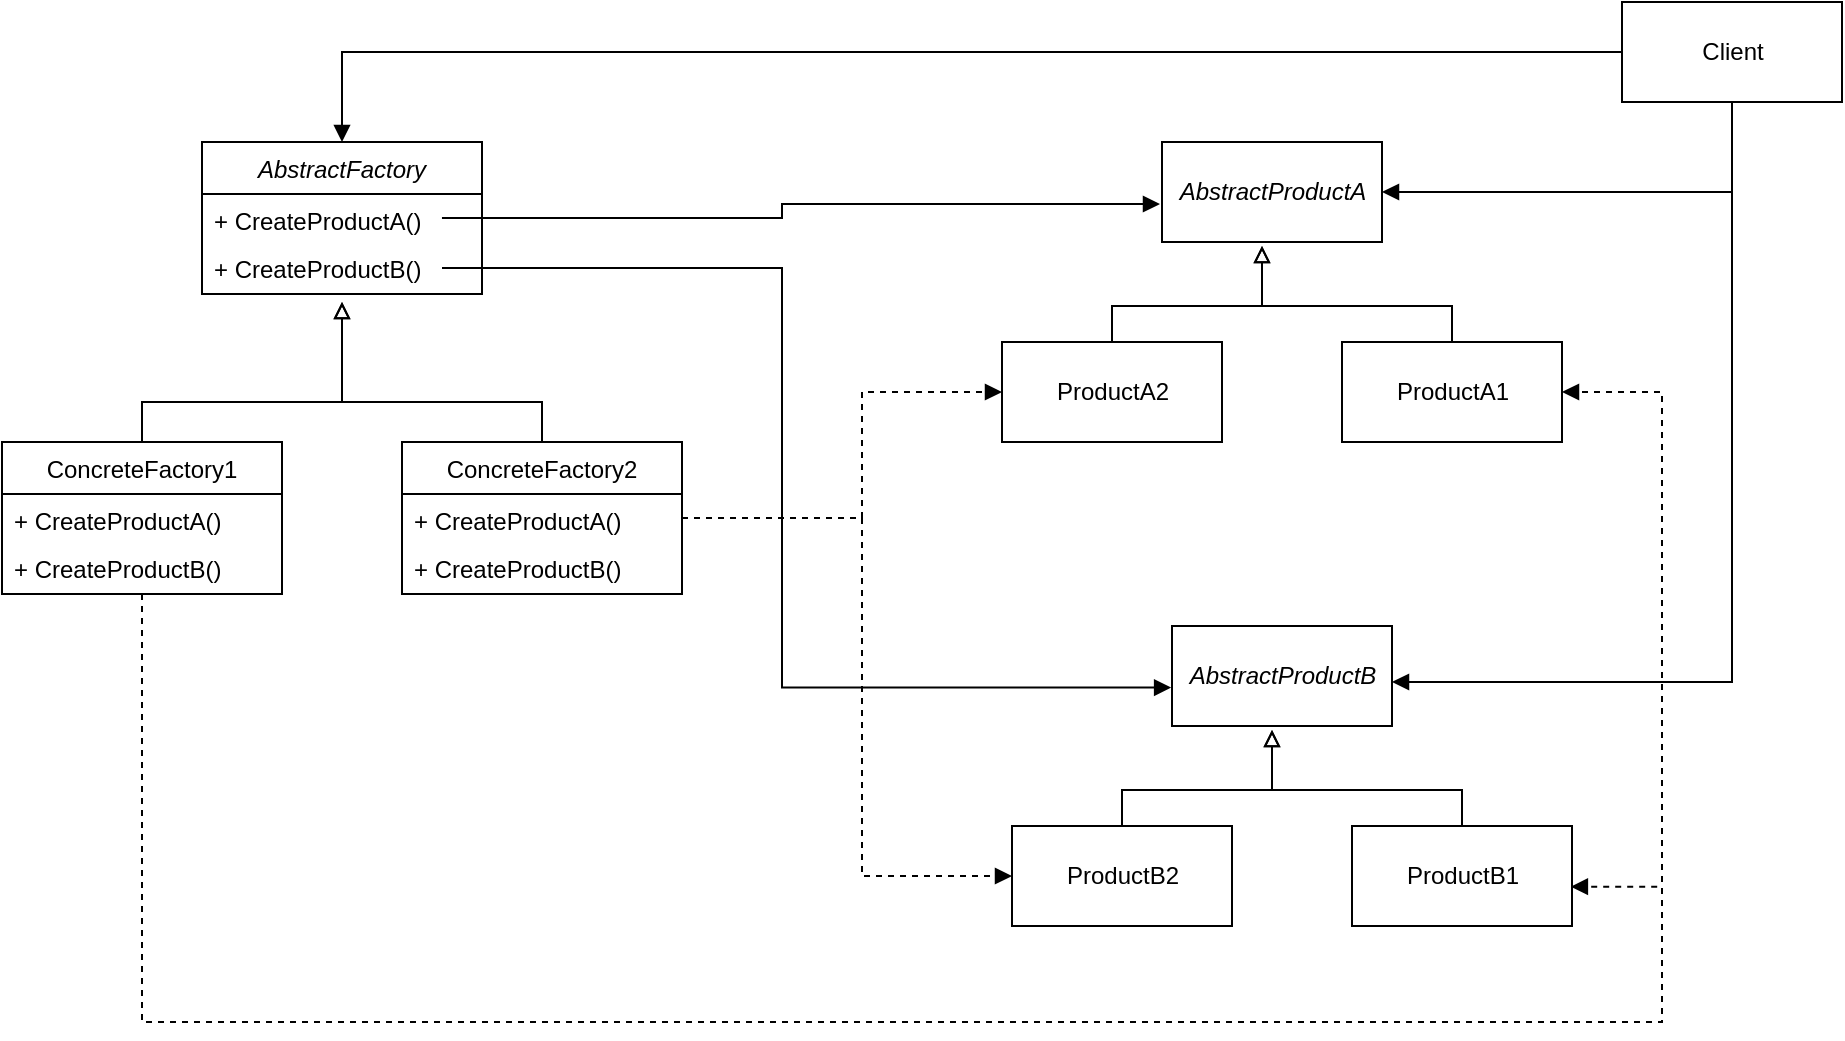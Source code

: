 <mxfile version="10.6.7" type="device"><diagram id="nvT5nl5erfBsQgeJoUbf" name="Page-1"><mxGraphModel dx="1788" dy="568" grid="1" gridSize="10" guides="1" tooltips="1" connect="1" arrows="1" fold="1" page="1" pageScale="1" pageWidth="827" pageHeight="1169" math="0" shadow="0"><root><mxCell id="0"/><mxCell id="1" parent="0"/><mxCell id="mM0XGka638F_aBV-79Ox-31" style="edgeStyle=orthogonalEdgeStyle;rounded=0;orthogonalLoop=1;jettySize=auto;html=1;endArrow=block;endFill=1;fontFamily=Times New Roman;exitX=0.857;exitY=0.5;exitDx=0;exitDy=0;exitPerimeter=0;" edge="1" parent="1" source="mM0XGka638F_aBV-79Ox-2"><mxGeometry relative="1" as="geometry"><mxPoint x="439" y="161" as="targetPoint"/><Array as="points"><mxPoint x="250" y="168"/><mxPoint x="250" y="161"/></Array></mxGeometry></mxCell><mxCell id="mM0XGka638F_aBV-79Ox-34" style="edgeStyle=orthogonalEdgeStyle;rounded=0;orthogonalLoop=1;jettySize=auto;html=1;entryX=-0.004;entryY=0.616;entryDx=0;entryDy=0;entryPerimeter=0;endArrow=block;endFill=1;fontFamily=Times New Roman;" edge="1" parent="1" target="mM0XGka638F_aBV-79Ox-18"><mxGeometry relative="1" as="geometry"><mxPoint x="80" y="193" as="sourcePoint"/><Array as="points"><mxPoint x="80" y="193"/><mxPoint x="250" y="193"/><mxPoint x="250" y="403"/></Array></mxGeometry></mxCell><mxCell id="mM0XGka638F_aBV-79Ox-1" value="AbstractFactory" style="swimlane;fontStyle=2;childLayout=stackLayout;horizontal=1;startSize=26;fillColor=none;horizontalStack=0;resizeParent=1;resizeParentMax=0;resizeLast=0;collapsible=1;marginBottom=0;" vertex="1" parent="1"><mxGeometry x="-40" y="130" width="140" height="76" as="geometry"/></mxCell><mxCell id="mM0XGka638F_aBV-79Ox-2" value="+ CreateProductA()" style="text;strokeColor=none;fillColor=none;align=left;verticalAlign=top;spacingLeft=4;spacingRight=4;overflow=hidden;rotatable=0;points=[[0,0.5],[1,0.5]];portConstraint=eastwest;" vertex="1" parent="mM0XGka638F_aBV-79Ox-1"><mxGeometry y="26" width="140" height="24" as="geometry"/></mxCell><mxCell id="mM0XGka638F_aBV-79Ox-3" value="+ CreateProductB()" style="text;strokeColor=none;fillColor=none;align=left;verticalAlign=top;spacingLeft=4;spacingRight=4;overflow=hidden;rotatable=0;points=[[0,0.5],[1,0.5]];portConstraint=eastwest;" vertex="1" parent="mM0XGka638F_aBV-79Ox-1"><mxGeometry y="50" width="140" height="26" as="geometry"/></mxCell><mxCell id="mM0XGka638F_aBV-79Ox-11" style="edgeStyle=orthogonalEdgeStyle;rounded=0;orthogonalLoop=1;jettySize=auto;html=1;endArrow=block;endFill=0;" edge="1" parent="1" source="mM0XGka638F_aBV-79Ox-5"><mxGeometry relative="1" as="geometry"><mxPoint x="30" y="210" as="targetPoint"/><Array as="points"><mxPoint x="-70" y="260"/><mxPoint x="30" y="260"/></Array></mxGeometry></mxCell><mxCell id="mM0XGka638F_aBV-79Ox-25" style="edgeStyle=orthogonalEdgeStyle;rounded=0;orthogonalLoop=1;jettySize=auto;html=1;entryX=1;entryY=0.5;entryDx=0;entryDy=0;dashed=1;endArrow=block;endFill=1;" edge="1" parent="1" source="mM0XGka638F_aBV-79Ox-5" target="mM0XGka638F_aBV-79Ox-15"><mxGeometry relative="1" as="geometry"><Array as="points"><mxPoint x="-70" y="570"/><mxPoint x="690" y="570"/><mxPoint x="690" y="255"/></Array></mxGeometry></mxCell><mxCell id="mM0XGka638F_aBV-79Ox-26" style="edgeStyle=orthogonalEdgeStyle;rounded=0;orthogonalLoop=1;jettySize=auto;html=1;entryX=0.995;entryY=0.607;entryDx=0;entryDy=0;entryPerimeter=0;dashed=1;endArrow=block;endFill=1;" edge="1" parent="1" source="mM0XGka638F_aBV-79Ox-5" target="mM0XGka638F_aBV-79Ox-22"><mxGeometry relative="1" as="geometry"><Array as="points"><mxPoint x="-70" y="570"/><mxPoint x="690" y="570"/><mxPoint x="690" y="502"/></Array></mxGeometry></mxCell><mxCell id="mM0XGka638F_aBV-79Ox-5" value="ConcreteFactory1" style="swimlane;fontStyle=0;childLayout=stackLayout;horizontal=1;startSize=26;fillColor=none;horizontalStack=0;resizeParent=1;resizeParentMax=0;resizeLast=0;collapsible=1;marginBottom=0;" vertex="1" parent="1"><mxGeometry x="-140" y="280" width="140" height="76" as="geometry"/></mxCell><mxCell id="mM0XGka638F_aBV-79Ox-6" value="+ CreateProductA()" style="text;strokeColor=none;fillColor=none;align=left;verticalAlign=top;spacingLeft=4;spacingRight=4;overflow=hidden;rotatable=0;points=[[0,0.5],[1,0.5]];portConstraint=eastwest;" vertex="1" parent="mM0XGka638F_aBV-79Ox-5"><mxGeometry y="26" width="140" height="24" as="geometry"/></mxCell><mxCell id="mM0XGka638F_aBV-79Ox-7" value="+ CreateProductB()" style="text;strokeColor=none;fillColor=none;align=left;verticalAlign=top;spacingLeft=4;spacingRight=4;overflow=hidden;rotatable=0;points=[[0,0.5],[1,0.5]];portConstraint=eastwest;" vertex="1" parent="mM0XGka638F_aBV-79Ox-5"><mxGeometry y="50" width="140" height="26" as="geometry"/></mxCell><mxCell id="mM0XGka638F_aBV-79Ox-12" style="edgeStyle=orthogonalEdgeStyle;rounded=0;orthogonalLoop=1;jettySize=auto;html=1;endArrow=block;endFill=0;" edge="1" parent="1" source="mM0XGka638F_aBV-79Ox-8"><mxGeometry relative="1" as="geometry"><mxPoint x="30" y="210" as="targetPoint"/><Array as="points"><mxPoint x="130" y="260"/><mxPoint x="30" y="260"/></Array></mxGeometry></mxCell><mxCell id="mM0XGka638F_aBV-79Ox-23" style="edgeStyle=orthogonalEdgeStyle;rounded=0;orthogonalLoop=1;jettySize=auto;html=1;endArrow=block;endFill=1;dashed=1;" edge="1" parent="1" source="mM0XGka638F_aBV-79Ox-8" target="mM0XGka638F_aBV-79Ox-14"><mxGeometry relative="1" as="geometry"><Array as="points"><mxPoint x="290" y="318"/><mxPoint x="290" y="255"/></Array></mxGeometry></mxCell><mxCell id="mM0XGka638F_aBV-79Ox-8" value="ConcreteFactory2" style="swimlane;fontStyle=0;childLayout=stackLayout;horizontal=1;startSize=26;fillColor=none;horizontalStack=0;resizeParent=1;resizeParentMax=0;resizeLast=0;collapsible=1;marginBottom=0;" vertex="1" parent="1"><mxGeometry x="60" y="280" width="140" height="76" as="geometry"/></mxCell><mxCell id="mM0XGka638F_aBV-79Ox-9" value="+ CreateProductA()" style="text;strokeColor=none;fillColor=none;align=left;verticalAlign=top;spacingLeft=4;spacingRight=4;overflow=hidden;rotatable=0;points=[[0,0.5],[1,0.5]];portConstraint=eastwest;" vertex="1" parent="mM0XGka638F_aBV-79Ox-8"><mxGeometry y="26" width="140" height="24" as="geometry"/></mxCell><mxCell id="mM0XGka638F_aBV-79Ox-10" value="+ CreateProductB()" style="text;strokeColor=none;fillColor=none;align=left;verticalAlign=top;spacingLeft=4;spacingRight=4;overflow=hidden;rotatable=0;points=[[0,0.5],[1,0.5]];portConstraint=eastwest;" vertex="1" parent="mM0XGka638F_aBV-79Ox-8"><mxGeometry y="50" width="140" height="26" as="geometry"/></mxCell><mxCell id="mM0XGka638F_aBV-79Ox-13" value="&lt;i&gt;AbstractProductA&lt;/i&gt;&lt;br&gt;" style="html=1;" vertex="1" parent="1"><mxGeometry x="440" y="130" width="110" height="50" as="geometry"/></mxCell><mxCell id="mM0XGka638F_aBV-79Ox-16" style="edgeStyle=orthogonalEdgeStyle;rounded=0;orthogonalLoop=1;jettySize=auto;html=1;endArrow=block;endFill=0;" edge="1" parent="1" source="mM0XGka638F_aBV-79Ox-14"><mxGeometry relative="1" as="geometry"><mxPoint x="490" y="182" as="targetPoint"/><Array as="points"><mxPoint x="415" y="212"/><mxPoint x="490" y="212"/></Array></mxGeometry></mxCell><mxCell id="mM0XGka638F_aBV-79Ox-14" value="ProductA2" style="html=1;" vertex="1" parent="1"><mxGeometry x="360" y="230" width="110" height="50" as="geometry"/></mxCell><mxCell id="mM0XGka638F_aBV-79Ox-17" style="edgeStyle=orthogonalEdgeStyle;rounded=0;orthogonalLoop=1;jettySize=auto;html=1;endArrow=block;endFill=0;" edge="1" parent="1" source="mM0XGka638F_aBV-79Ox-15"><mxGeometry relative="1" as="geometry"><mxPoint x="490" y="182" as="targetPoint"/><Array as="points"><mxPoint x="585" y="212"/><mxPoint x="490" y="212"/></Array></mxGeometry></mxCell><mxCell id="mM0XGka638F_aBV-79Ox-15" value="ProductA1" style="html=1;" vertex="1" parent="1"><mxGeometry x="530" y="230" width="110" height="50" as="geometry"/></mxCell><mxCell id="mM0XGka638F_aBV-79Ox-18" value="&lt;i&gt;AbstractProductB&lt;/i&gt;&lt;br&gt;" style="html=1;" vertex="1" parent="1"><mxGeometry x="445" y="372" width="110" height="50" as="geometry"/></mxCell><mxCell id="mM0XGka638F_aBV-79Ox-19" style="edgeStyle=orthogonalEdgeStyle;rounded=0;orthogonalLoop=1;jettySize=auto;html=1;endArrow=block;endFill=0;" edge="1" parent="1" source="mM0XGka638F_aBV-79Ox-20"><mxGeometry relative="1" as="geometry"><mxPoint x="495" y="424" as="targetPoint"/><Array as="points"><mxPoint x="420" y="454"/><mxPoint x="495" y="454"/></Array></mxGeometry></mxCell><mxCell id="mM0XGka638F_aBV-79Ox-20" value="ProductB2" style="html=1;" vertex="1" parent="1"><mxGeometry x="365" y="472" width="110" height="50" as="geometry"/></mxCell><mxCell id="mM0XGka638F_aBV-79Ox-21" style="edgeStyle=orthogonalEdgeStyle;rounded=0;orthogonalLoop=1;jettySize=auto;html=1;endArrow=block;endFill=0;" edge="1" parent="1" source="mM0XGka638F_aBV-79Ox-22"><mxGeometry relative="1" as="geometry"><mxPoint x="495" y="424" as="targetPoint"/><Array as="points"><mxPoint x="590" y="454"/><mxPoint x="495" y="454"/></Array></mxGeometry></mxCell><mxCell id="mM0XGka638F_aBV-79Ox-22" value="ProductB1" style="html=1;" vertex="1" parent="1"><mxGeometry x="535" y="472" width="110" height="50" as="geometry"/></mxCell><mxCell id="mM0XGka638F_aBV-79Ox-24" style="edgeStyle=orthogonalEdgeStyle;rounded=0;orthogonalLoop=1;jettySize=auto;html=1;entryX=0;entryY=0.5;entryDx=0;entryDy=0;dashed=1;endArrow=block;endFill=1;exitX=1;exitY=0.5;exitDx=0;exitDy=0;" edge="1" parent="1" source="mM0XGka638F_aBV-79Ox-9" target="mM0XGka638F_aBV-79Ox-20"><mxGeometry relative="1" as="geometry"><Array as="points"><mxPoint x="290" y="318"/><mxPoint x="290" y="497"/></Array></mxGeometry></mxCell><mxCell id="mM0XGka638F_aBV-79Ox-28" style="edgeStyle=orthogonalEdgeStyle;rounded=0;orthogonalLoop=1;jettySize=auto;html=1;entryX=0.5;entryY=0;entryDx=0;entryDy=0;endArrow=block;endFill=1;" edge="1" parent="1" source="mM0XGka638F_aBV-79Ox-27" target="mM0XGka638F_aBV-79Ox-1"><mxGeometry relative="1" as="geometry"/></mxCell><mxCell id="mM0XGka638F_aBV-79Ox-29" style="edgeStyle=orthogonalEdgeStyle;rounded=0;orthogonalLoop=1;jettySize=auto;html=1;entryX=1;entryY=0.5;entryDx=0;entryDy=0;endArrow=block;endFill=1;" edge="1" parent="1" source="mM0XGka638F_aBV-79Ox-27" target="mM0XGka638F_aBV-79Ox-13"><mxGeometry relative="1" as="geometry"><Array as="points"><mxPoint x="725" y="155"/></Array></mxGeometry></mxCell><mxCell id="mM0XGka638F_aBV-79Ox-30" style="edgeStyle=orthogonalEdgeStyle;rounded=0;orthogonalLoop=1;jettySize=auto;html=1;endArrow=block;endFill=1;" edge="1" parent="1" source="mM0XGka638F_aBV-79Ox-27"><mxGeometry relative="1" as="geometry"><mxPoint x="555" y="400" as="targetPoint"/><Array as="points"><mxPoint x="725" y="400"/><mxPoint x="555" y="400"/></Array></mxGeometry></mxCell><mxCell id="mM0XGka638F_aBV-79Ox-27" value="Client" style="html=1;" vertex="1" parent="1"><mxGeometry x="670" y="60" width="110" height="50" as="geometry"/></mxCell></root></mxGraphModel></diagram></mxfile>